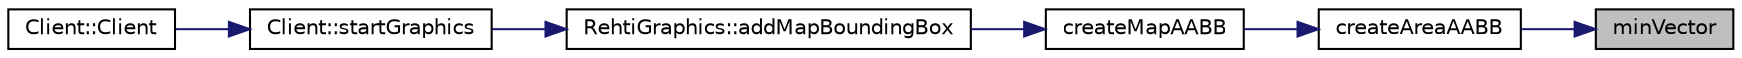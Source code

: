 digraph "minVector"
{
 // LATEX_PDF_SIZE
  edge [fontname="Helvetica",fontsize="10",labelfontname="Helvetica",labelfontsize="10"];
  node [fontname="Helvetica",fontsize="10",shape=record];
  rankdir="RL";
  Node1 [label="minVector",height=0.2,width=0.4,color="black", fillcolor="grey75", style="filled", fontcolor="black",tooltip="Constructs a minimum vector from two vectors."];
  Node1 -> Node2 [dir="back",color="midnightblue",fontsize="10",style="solid",fontname="Helvetica"];
  Node2 [label="createAreaAABB",height=0.2,width=0.4,color="black", fillcolor="white", style="filled",URL="$AABB_8cpp.html#a8673fc5f0b3d4ca8745793df1c907d7e",tooltip="Recursively creates an AABB tree for a single area."];
  Node2 -> Node3 [dir="back",color="midnightblue",fontsize="10",style="solid",fontname="Helvetica"];
  Node3 [label="createMapAABB",height=0.2,width=0.4,color="black", fillcolor="white", style="filled",URL="$AABB_8cpp.html#a84f9fe626856f524cb482bca08c4f2f2",tooltip="Creates a list of AABBs trees for each area in the areaMatrix."];
  Node3 -> Node4 [dir="back",color="midnightblue",fontsize="10",style="solid",fontname="Helvetica"];
  Node4 [label="RehtiGraphics::addMapBoundingBox",height=0.2,width=0.4,color="black", fillcolor="white", style="filled",URL="$classRehtiGraphics.html#a2a9176b65dedb70b8fa94ce7aea8643a",tooltip="Adds a bounding box for the world map."];
  Node4 -> Node5 [dir="back",color="midnightblue",fontsize="10",style="solid",fontname="Helvetica"];
  Node5 [label="Client::startGraphics",height=0.2,width=0.4,color="black", fillcolor="white", style="filled",URL="$classClient.html#a7b7406bdc248547627fd669a92b86d6c",tooltip="Starts the graphics library."];
  Node5 -> Node6 [dir="back",color="midnightblue",fontsize="10",style="solid",fontname="Helvetica"];
  Node6 [label="Client::Client",height=0.2,width=0.4,color="black", fillcolor="white", style="filled",URL="$classClient.html#ad3e41ed92e71d5c3717db96e68b9541b",tooltip=" "];
}
